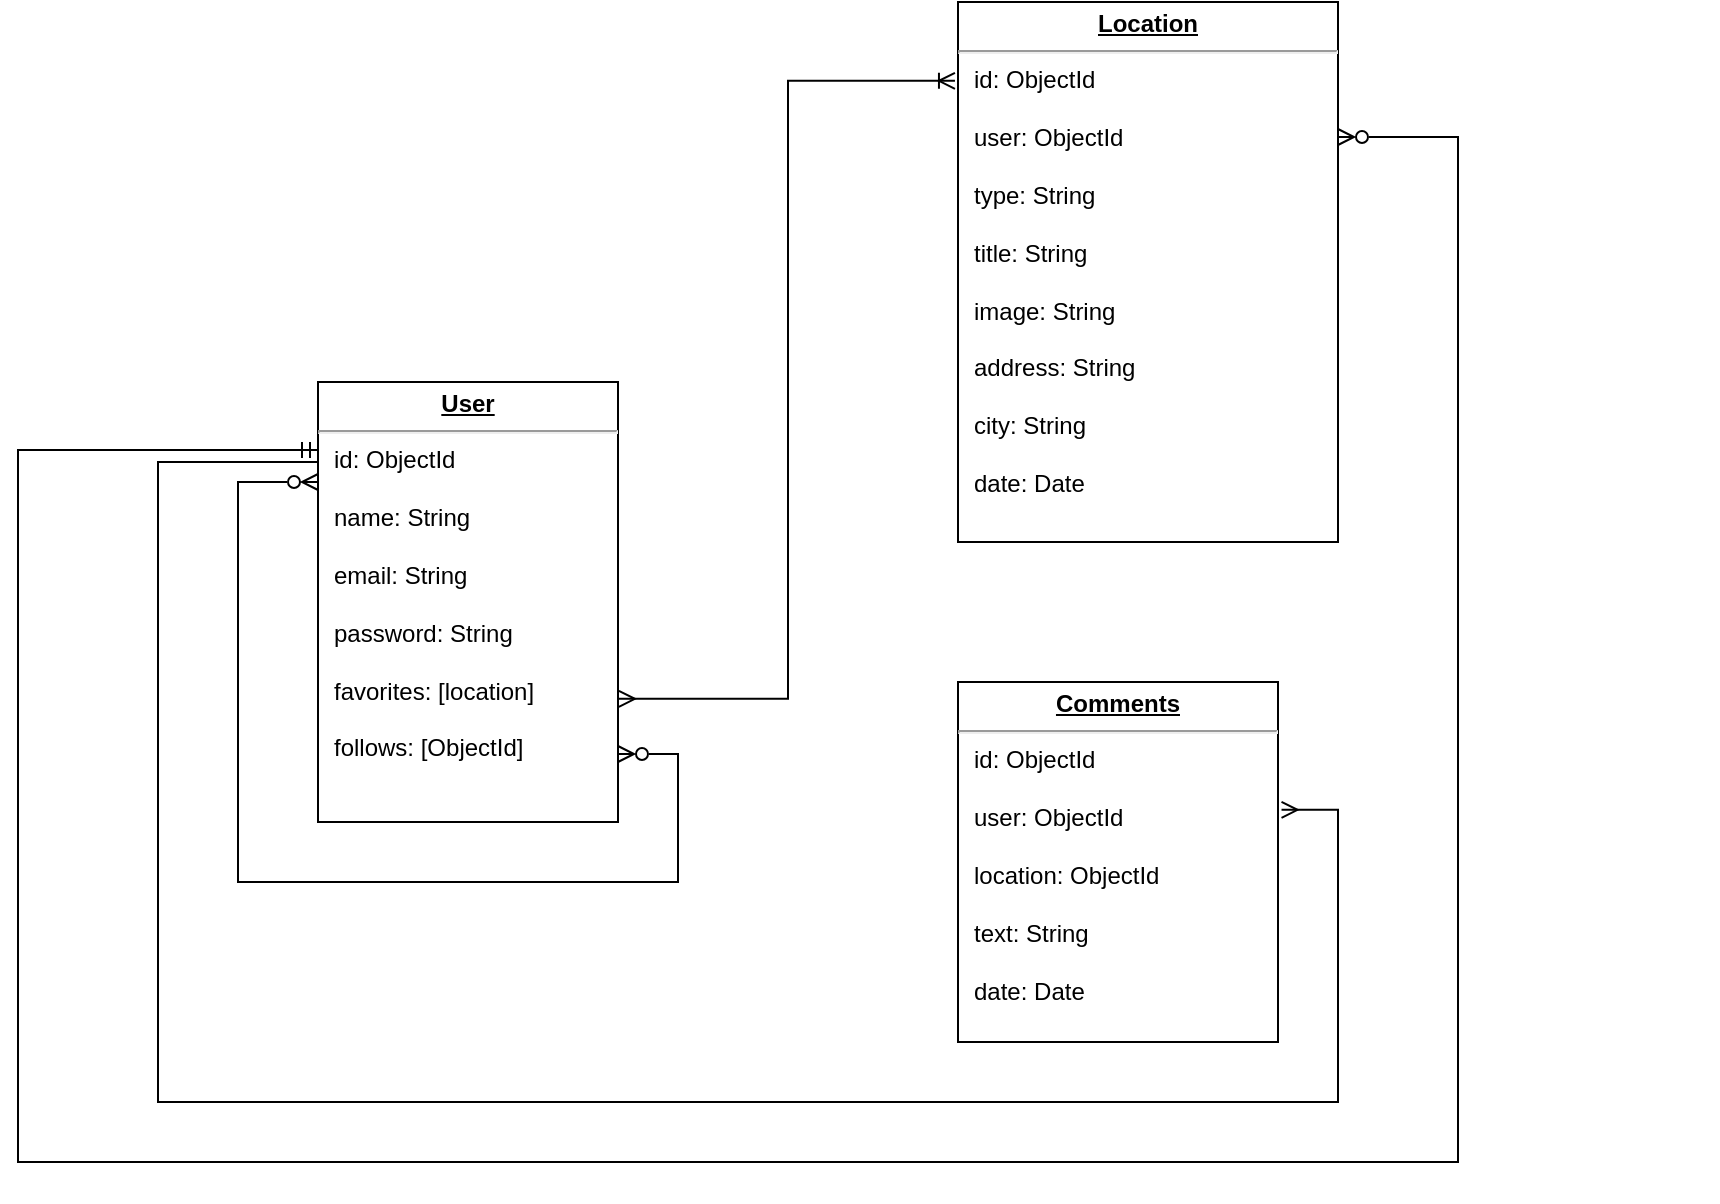 <mxfile version="16.5.1" type="device"><diagram id="Ix56Zx3HNS2jKNLQk0sV" name="Página-2"><mxGraphModel dx="989" dy="618" grid="1" gridSize="10" guides="1" tooltips="1" connect="1" arrows="1" fold="1" page="1" pageScale="1" pageWidth="1169" pageHeight="827" background="#ffffff" math="0" shadow="0"><root><mxCell id="vpYpAShJz483EnB56f86-0"/><mxCell id="vpYpAShJz483EnB56f86-1" parent="vpYpAShJz483EnB56f86-0"/><mxCell id="FjY_wdwuCIkGSLM9IJT9-1" value="&lt;p style=&quot;margin: 0px ; margin-top: 4px ; text-align: center ; text-decoration: underline&quot;&gt;&lt;b&gt;User&lt;/b&gt;&lt;/p&gt;&lt;hr&gt;&lt;p style=&quot;margin: 0px ; margin-left: 8px&quot;&gt;id: ObjectId&lt;/p&gt;&lt;p style=&quot;margin: 0px ; margin-left: 8px&quot;&gt;&lt;br&gt;&lt;/p&gt;&lt;p style=&quot;margin: 0px ; margin-left: 8px&quot;&gt;name:&amp;nbsp;&lt;span&gt;String&lt;/span&gt;&lt;/p&gt;&lt;p style=&quot;margin: 0px ; margin-left: 8px&quot;&gt;&lt;br&gt;email: String&lt;/p&gt;&lt;p style=&quot;margin: 0px ; margin-left: 8px&quot;&gt;&lt;br&gt;&lt;/p&gt;&lt;p style=&quot;margin: 0px ; margin-left: 8px&quot;&gt;password: String&lt;/p&gt;&lt;p style=&quot;margin: 0px ; margin-left: 8px&quot;&gt;&lt;br&gt;&lt;/p&gt;&lt;p style=&quot;margin: 0px ; margin-left: 8px&quot;&gt;favorites: [location]&lt;/p&gt;&lt;p style=&quot;margin: 0px ; margin-left: 8px&quot;&gt;&lt;br&gt;&lt;/p&gt;&lt;p style=&quot;margin: 0px ; margin-left: 8px&quot;&gt;follows: [ObjectId]&lt;/p&gt;" style="verticalAlign=top;align=left;overflow=fill;fontSize=12;fontFamily=Helvetica;html=1;" parent="vpYpAShJz483EnB56f86-1" vertex="1"><mxGeometry x="230" y="280" width="150" height="220" as="geometry"/></mxCell><mxCell id="FjY_wdwuCIkGSLM9IJT9-2" value="&lt;p style=&quot;margin: 0px ; margin-top: 4px ; text-align: center ; text-decoration: underline&quot;&gt;&lt;b&gt;Location&lt;/b&gt;&lt;/p&gt;&lt;hr&gt;&lt;p style=&quot;margin: 0px ; margin-left: 8px&quot;&gt;id: ObjectId&lt;/p&gt;&lt;p style=&quot;margin: 0px ; margin-left: 8px&quot;&gt;&lt;br&gt;&lt;/p&gt;&lt;p style=&quot;margin: 0px ; margin-left: 8px&quot;&gt;user: ObjectId&lt;br&gt;&lt;/p&gt;&lt;p style=&quot;margin: 0px ; margin-left: 8px&quot;&gt;&lt;br&gt;&lt;/p&gt;&lt;p style=&quot;margin: 0px ; margin-left: 8px&quot;&gt;type: String&lt;/p&gt;&lt;p style=&quot;margin: 0px ; margin-left: 8px&quot;&gt;&lt;br&gt;&lt;/p&gt;&lt;p style=&quot;margin: 0px ; margin-left: 8px&quot;&gt;title:&amp;nbsp;&lt;span&gt;String&lt;/span&gt;&lt;/p&gt;&lt;p style=&quot;margin: 0px ; margin-left: 8px&quot;&gt;&lt;br&gt;image: String&lt;/p&gt;&lt;p style=&quot;margin: 0px ; margin-left: 8px&quot;&gt;&lt;br&gt;&lt;/p&gt;&lt;p style=&quot;margin: 0px ; margin-left: 8px&quot;&gt;&lt;span&gt;address: String&lt;/span&gt;&lt;/p&gt;&lt;p style=&quot;margin: 0px ; margin-left: 8px&quot;&gt;&lt;span&gt;&lt;br&gt;&lt;/span&gt;&lt;/p&gt;&lt;p style=&quot;margin: 0px ; margin-left: 8px&quot;&gt;city: String&lt;/p&gt;&lt;p style=&quot;margin: 0px ; margin-left: 8px&quot;&gt;&lt;br&gt;&lt;/p&gt;&lt;p style=&quot;margin: 0px ; margin-left: 8px&quot;&gt;date: Date&lt;/p&gt;" style="verticalAlign=top;align=left;overflow=fill;fontSize=12;fontFamily=Helvetica;html=1;" parent="vpYpAShJz483EnB56f86-1" vertex="1"><mxGeometry x="550" y="90" width="190" height="270" as="geometry"/></mxCell><mxCell id="FjY_wdwuCIkGSLM9IJT9-3" value="&lt;p style=&quot;margin: 0px ; margin-top: 4px ; text-align: center ; text-decoration: underline&quot;&gt;&lt;b&gt;Comments&lt;/b&gt;&lt;/p&gt;&lt;hr&gt;&lt;p style=&quot;margin: 0px ; margin-left: 8px&quot;&gt;id: ObjectId&lt;/p&gt;&lt;p style=&quot;margin: 0px ; margin-left: 8px&quot;&gt;&lt;br&gt;&lt;/p&gt;&lt;p style=&quot;margin: 0px ; margin-left: 8px&quot;&gt;user: ObjectId&lt;/p&gt;&lt;p style=&quot;margin: 0px ; margin-left: 8px&quot;&gt;&lt;br&gt;&lt;/p&gt;&lt;p style=&quot;margin: 0px ; margin-left: 8px&quot;&gt;location: ObjectId&lt;/p&gt;&lt;p style=&quot;margin: 0px ; margin-left: 8px&quot;&gt;&lt;br&gt;&lt;/p&gt;&lt;p style=&quot;margin: 0px ; margin-left: 8px&quot;&gt;text: String&lt;/p&gt;&lt;p style=&quot;margin: 0px ; margin-left: 8px&quot;&gt;&lt;br&gt;&lt;/p&gt;&lt;p style=&quot;margin: 0px ; margin-left: 8px&quot;&gt;date: Date&lt;/p&gt;" style="verticalAlign=top;align=left;overflow=fill;fontSize=12;fontFamily=Helvetica;html=1;" parent="vpYpAShJz483EnB56f86-1" vertex="1"><mxGeometry x="550" y="430" width="160" height="180" as="geometry"/></mxCell><mxCell id="FjY_wdwuCIkGSLM9IJT9-7" value="&amp;nbsp; &amp;nbsp; &amp;nbsp;&amp;nbsp;" style="text;html=1;align=center;verticalAlign=middle;resizable=0;points=[];autosize=1;strokeColor=none;fillColor=none;" parent="vpYpAShJz483EnB56f86-1" vertex="1"><mxGeometry x="160" y="130" width="40" height="20" as="geometry"/></mxCell><mxCell id="FjY_wdwuCIkGSLM9IJT9-8" value="&amp;nbsp; &amp;nbsp; &amp;nbsp;&amp;nbsp;" style="text;html=1;align=center;verticalAlign=middle;resizable=0;points=[];autosize=1;strokeColor=none;fillColor=none;" parent="vpYpAShJz483EnB56f86-1" vertex="1"><mxGeometry x="890" y="140" width="40" height="20" as="geometry"/></mxCell><mxCell id="FjY_wdwuCIkGSLM9IJT9-9" value="&amp;nbsp; &amp;nbsp; &amp;nbsp;&amp;nbsp;" style="text;html=1;align=center;verticalAlign=middle;resizable=0;points=[];autosize=1;strokeColor=none;fillColor=none;" parent="vpYpAShJz483EnB56f86-1" vertex="1"><mxGeometry x="840" y="660" width="40" height="20" as="geometry"/></mxCell><mxCell id="FjY_wdwuCIkGSLM9IJT9-10" value="&amp;nbsp; &amp;nbsp; &amp;nbsp;&amp;nbsp;" style="text;html=1;align=center;verticalAlign=middle;resizable=0;points=[];autosize=1;strokeColor=none;fillColor=none;" parent="vpYpAShJz483EnB56f86-1" vertex="1"><mxGeometry x="120" y="670" width="40" height="20" as="geometry"/></mxCell><mxCell id="kMmY4_7x8q4pTdDNJO9d-1" value="" style="edgeStyle=orthogonalEdgeStyle;fontSize=12;html=1;endArrow=ERoneToMany;rounded=0;entryX=-0.008;entryY=0.146;entryDx=0;entryDy=0;exitX=1.003;exitY=0.72;exitDx=0;exitDy=0;exitPerimeter=0;entryPerimeter=0;startArrow=ERmany;startFill=0;" parent="vpYpAShJz483EnB56f86-1" source="FjY_wdwuCIkGSLM9IJT9-1" target="FjY_wdwuCIkGSLM9IJT9-2" edge="1"><mxGeometry width="100" height="100" relative="1" as="geometry"><mxPoint x="470" y="460" as="sourcePoint"/><mxPoint x="480" y="314" as="targetPoint"/></mxGeometry></mxCell><mxCell id="kMmY4_7x8q4pTdDNJO9d-3" value="" style="edgeStyle=orthogonalEdgeStyle;fontSize=12;html=1;endArrow=ERzeroToMany;startArrow=ERzeroToMany;rounded=0;startFill=0;endFill=0;" parent="vpYpAShJz483EnB56f86-1" source="FjY_wdwuCIkGSLM9IJT9-1" edge="1"><mxGeometry width="100" height="100" relative="1" as="geometry"><mxPoint x="160" y="330" as="sourcePoint"/><mxPoint x="380" y="466" as="targetPoint"/><Array as="points"><mxPoint x="190" y="330"/><mxPoint x="190" y="530"/><mxPoint x="410" y="530"/><mxPoint x="410" y="466"/></Array></mxGeometry></mxCell><mxCell id="kMmY4_7x8q4pTdDNJO9d-5" value="" style="edgeStyle=orthogonalEdgeStyle;fontSize=12;html=1;endArrow=ERmany;rounded=0;entryX=1.011;entryY=0.355;entryDx=0;entryDy=0;entryPerimeter=0;exitX=0;exitY=0.182;exitDx=0;exitDy=0;exitPerimeter=0;" parent="vpYpAShJz483EnB56f86-1" source="FjY_wdwuCIkGSLM9IJT9-1" target="FjY_wdwuCIkGSLM9IJT9-3" edge="1"><mxGeometry width="100" height="100" relative="1" as="geometry"><mxPoint x="210" y="320" as="sourcePoint"/><mxPoint x="860" y="400" as="targetPoint"/><Array as="points"><mxPoint x="150" y="320"/><mxPoint x="150" y="640"/><mxPoint x="740" y="640"/><mxPoint x="740" y="494"/></Array></mxGeometry></mxCell><mxCell id="kMmY4_7x8q4pTdDNJO9d-6" value="" style="edgeStyle=orthogonalEdgeStyle;fontSize=12;html=1;endArrow=ERzeroToMany;rounded=0;endFill=0;startArrow=ERmandOne;startFill=0;entryX=1;entryY=0.25;entryDx=0;entryDy=0;" parent="vpYpAShJz483EnB56f86-1" edge="1" target="FjY_wdwuCIkGSLM9IJT9-2"><mxGeometry width="100" height="100" relative="1" as="geometry"><mxPoint x="230" y="314" as="sourcePoint"/><mxPoint x="740" y="301" as="targetPoint"/><Array as="points"><mxPoint x="80" y="314"/><mxPoint x="80" y="670"/><mxPoint x="800" y="670"/><mxPoint x="800" y="158"/></Array></mxGeometry></mxCell></root></mxGraphModel></diagram></mxfile>